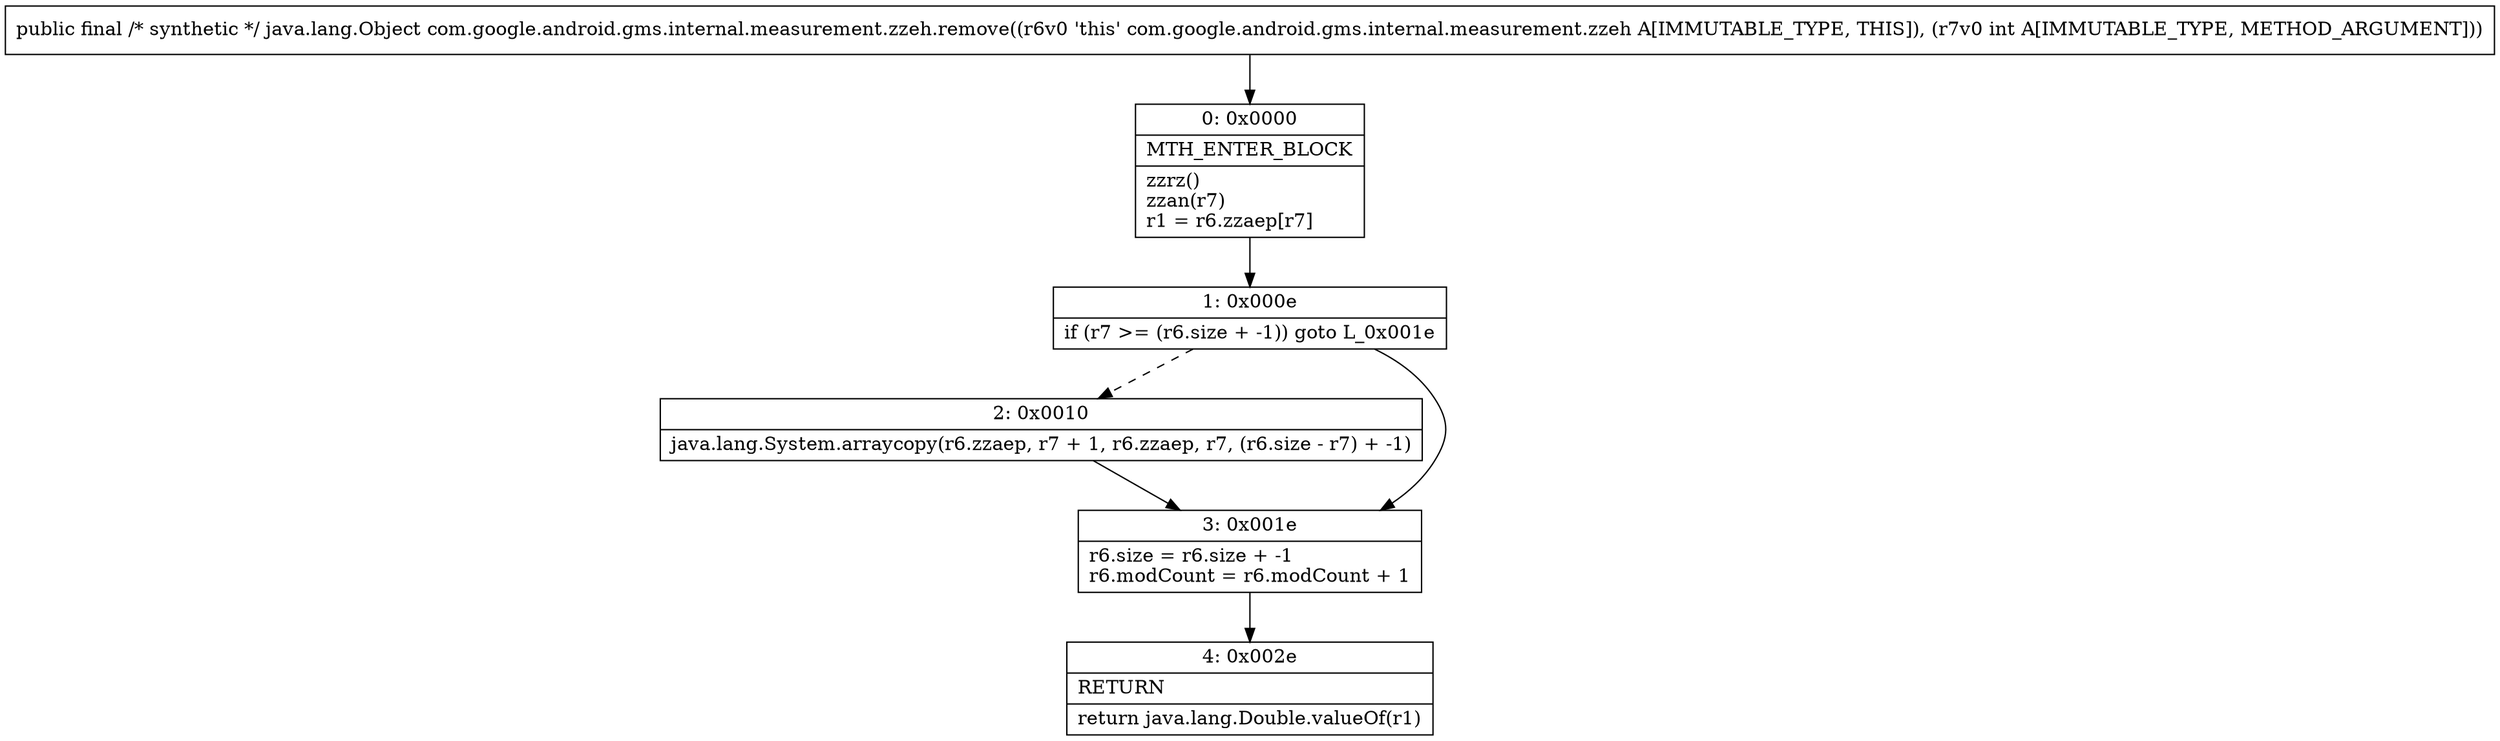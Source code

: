 digraph "CFG forcom.google.android.gms.internal.measurement.zzeh.remove(I)Ljava\/lang\/Object;" {
Node_0 [shape=record,label="{0\:\ 0x0000|MTH_ENTER_BLOCK\l|zzrz()\lzzan(r7)\lr1 = r6.zzaep[r7]\l}"];
Node_1 [shape=record,label="{1\:\ 0x000e|if (r7 \>= (r6.size + \-1)) goto L_0x001e\l}"];
Node_2 [shape=record,label="{2\:\ 0x0010|java.lang.System.arraycopy(r6.zzaep, r7 + 1, r6.zzaep, r7, (r6.size \- r7) + \-1)\l}"];
Node_3 [shape=record,label="{3\:\ 0x001e|r6.size = r6.size + \-1\lr6.modCount = r6.modCount + 1\l}"];
Node_4 [shape=record,label="{4\:\ 0x002e|RETURN\l|return java.lang.Double.valueOf(r1)\l}"];
MethodNode[shape=record,label="{public final \/* synthetic *\/ java.lang.Object com.google.android.gms.internal.measurement.zzeh.remove((r6v0 'this' com.google.android.gms.internal.measurement.zzeh A[IMMUTABLE_TYPE, THIS]), (r7v0 int A[IMMUTABLE_TYPE, METHOD_ARGUMENT])) }"];
MethodNode -> Node_0;
Node_0 -> Node_1;
Node_1 -> Node_2[style=dashed];
Node_1 -> Node_3;
Node_2 -> Node_3;
Node_3 -> Node_4;
}

